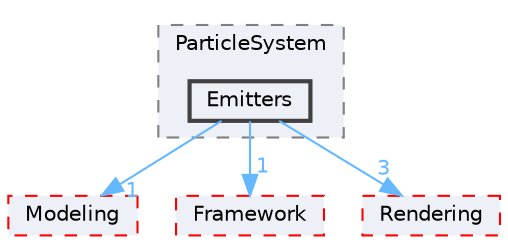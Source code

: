 digraph "D:/Peridyno/peridyno/src/Dynamics/Cuda/ParticleSystem/Emitters"
{
 // LATEX_PDF_SIZE
  bgcolor="transparent";
  edge [fontname=Helvetica,fontsize=10,labelfontname=Helvetica,labelfontsize=10];
  node [fontname=Helvetica,fontsize=10,shape=box,height=0.2,width=0.4];
  compound=true
  subgraph clusterdir_5112e9c65d410148830e991585b68117 {
    graph [ bgcolor="#edf0f7", pencolor="grey50", label="ParticleSystem", fontname=Helvetica,fontsize=10 style="filled,dashed", URL="dir_5112e9c65d410148830e991585b68117.html",tooltip=""]
  dir_88646bf7d2aec61ccfa97653716aeddf [label="Emitters", fillcolor="#edf0f7", color="grey25", style="filled,bold", URL="dir_88646bf7d2aec61ccfa97653716aeddf.html",tooltip=""];
  }
  dir_7098558150fb41b4059e7cec4fdfe2bf [label="Modeling", fillcolor="#edf0f7", color="red", style="filled,dashed", URL="dir_7098558150fb41b4059e7cec4fdfe2bf.html",tooltip=""];
  dir_72c161997c5186b0a4bbf39a44809cf4 [label="Framework", fillcolor="#edf0f7", color="red", style="filled,dashed", URL="dir_72c161997c5186b0a4bbf39a44809cf4.html",tooltip=""];
  dir_764a12c72bc3d9052d5e3ebe390f3c27 [label="Rendering", fillcolor="#edf0f7", color="red", style="filled,dashed", URL="dir_764a12c72bc3d9052d5e3ebe390f3c27.html",tooltip=""];
  dir_88646bf7d2aec61ccfa97653716aeddf->dir_7098558150fb41b4059e7cec4fdfe2bf [headlabel="1", labeldistance=1.5 headhref="dir_000024_000042.html" href="dir_000024_000042.html" color="steelblue1" fontcolor="steelblue1"];
  dir_88646bf7d2aec61ccfa97653716aeddf->dir_72c161997c5186b0a4bbf39a44809cf4 [headlabel="1", labeldistance=1.5 headhref="dir_000024_000027.html" href="dir_000024_000027.html" color="steelblue1" fontcolor="steelblue1"];
  dir_88646bf7d2aec61ccfa97653716aeddf->dir_764a12c72bc3d9052d5e3ebe390f3c27 [headlabel="3", labeldistance=1.5 headhref="dir_000024_000072.html" href="dir_000024_000072.html" color="steelblue1" fontcolor="steelblue1"];
}
